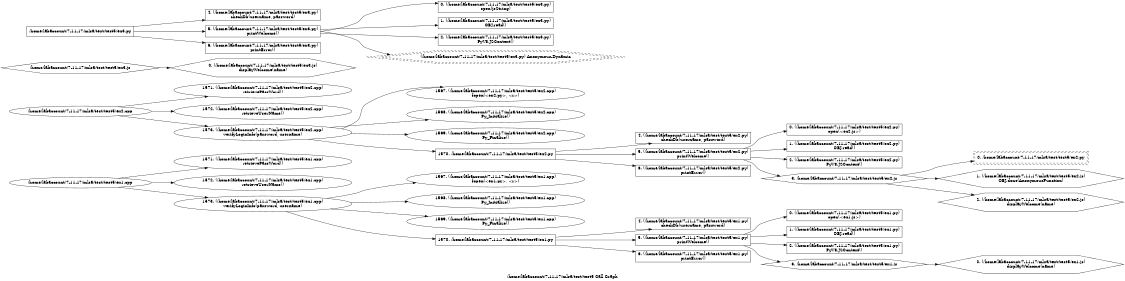 digraph "/home/labaccount/7-11-17/mlsa/test/test5 Call Graph" {
	graph [dpi=300
		rankdir=LR
		size="7.5, 10"
		label="/home/labaccount/7-11-17/mlsa/test/test5 Call Graph"
	];

	Node0x224912150 [shape=oval, label="/home/labaccount/7-11-17/mlsa/test/test5/ex1.cpp"];
	Node0x526244653 [shape=oval, label="/home/labaccount/7-11-17/mlsa/test/test5/ex2.cpp"];
	Node0x873552242 [shape=hexagon, label="/home/labaccount/7-11-17/mlsa/test/test5/ex3.js"];
	Node0x697867875 [shape=rectangle, label="/home/labaccount/7-11-17/mlsa/test/test5/ex3.py"];
	Node0x884993735 [shape=oval, label="1571. (/home/labaccount/7-11-17/mlsa/test/test5/ex1.cpp)\nretrievePassWord()"];
	Node0x224912150 -> Node0x884993735;
	Node0x553648905 [shape=oval, label="1572. (/home/labaccount/7-11-17/mlsa/test/test5/ex1.cpp)\nretrieveUserName()"];
	Node0x224912150 -> Node0x553648905;
	Node0x109939344 [shape=oval, label="1573. (/home/labaccount/7-11-17/mlsa/test/test5/ex1.cpp)\nverifyLoginInfo(password, username)"];
	Node0x224912150 -> Node0x109939344;
	Node0x788781445 [shape=oval, label="1571. (/home/labaccount/7-11-17/mlsa/test/test5/ex2.cpp)\nretrievePassWord()"];
	Node0x526244653 -> Node0x788781445;
	Node0x670821077 [shape=oval, label="1572. (/home/labaccount/7-11-17/mlsa/test/test5/ex2.cpp)\nretrieveUserName()"];
	Node0x526244653 -> Node0x670821077;
	Node0x634106839 [shape=oval, label="1573. (/home/labaccount/7-11-17/mlsa/test/test5/ex2.cpp)\nverifyLoginInfo(password, username)"];
	Node0x526244653 -> Node0x634106839;
	Node0x713858973 [shape=hexagon, label="0. (/home/labaccount/7-11-17/mlsa/test/test5/ex3.js)\ndisplayWelcome(name)"];
	Node0x873552242 -> Node0x713858973;
	Node0x282083354 [shape=rectangle, label="4. (/home/labaccount/7-11-17/mlsa/test/test5/ex3.py)\ncheckDb(username, password)"];
	Node0x697867875 -> Node0x282083354;
	Node0x222250251 [shape=rectangle, label="5. (/home/labaccount/7-11-17/mlsa/test/test5/ex3.py)\nprintWelcome()"];
	Node0x697867875 -> Node0x222250251;
	Node0x871478269 [shape=rectangle, label="6. (/home/labaccount/7-11-17/mlsa/test/test5/ex3.py)\nprintError()"];
	Node0x697867875 -> Node0x871478269;
	Node0x420725440 [shape=oval, label="1567. (/home/labaccount/7-11-17/mlsa/test/test5/ex1.cpp)\nfopen(<ex1.py>, <r>)"];
	Node0x109939344 -> Node0x420725440;
	Node0x467368828 [shape=oval, label="1568. (/home/labaccount/7-11-17/mlsa/test/test5/ex1.cpp)\nPy_Initialize()"];
	Node0x109939344 -> Node0x467368828;
	Node0x160624847 [shape=oval, label="1569. (/home/labaccount/7-11-17/mlsa/test/test5/ex1.cpp)\nPy_Finalize()"];
	Node0x109939344 -> Node0x160624847;
	Node0x909728478 [shape=rectangle, label="1570. /home/labaccount/7-11-17/mlsa/test/test5/ex1.py"];
	Node0x109939344 -> Node0x909728478;
	Node0x188832031 [shape=oval, label="1567. (/home/labaccount/7-11-17/mlsa/test/test5/ex2.cpp)\nfopen(<ex2.py>, <r>)"];
	Node0x634106839 -> Node0x188832031;
	Node0x368051124 [shape=oval, label="1568. (/home/labaccount/7-11-17/mlsa/test/test5/ex2.cpp)\nPy_Initialize()"];
	Node0x634106839 -> Node0x368051124;
	Node0x257667365 [shape=oval, label="1569. (/home/labaccount/7-11-17/mlsa/test/test5/ex2.cpp)\nPy_Finalize()"];
	Node0x634106839 -> Node0x257667365;
	Node0x266083307 [shape=rectangle, label="1570. /home/labaccount/7-11-17/mlsa/test/test5/ex2.py"];
	Node0x634106839 -> Node0x266083307;
	Node0x968874609 [shape=rectangle, label="0. (/home/labaccount/7-11-17/mlsa/test/test5/ex3.py)\nopen(jsString)"];
	Node0x222250251 -> Node0x968874609;
	Node0x171917373 [shape=rectangle, label="1. (/home/labaccount/7-11-17/mlsa/test/test5/ex3.py)\nOBJ.read()"];
	Node0x222250251 -> Node0x171917373;
	Node0x691684341 [shape=rectangle, label="2. (/home/labaccount/7-11-17/mlsa/test/test5/ex3.py)\nPyV8.JSContext()"];
	Node0x222250251 -> Node0x691684341;
	Node0x397201409 [shape=hexagon, style=dashed, peripheries=2, label="(/home/labaccount/7-11-17/mlsa/test/test5/ex3.py) Anonymous-Dynamic"];
	Node0x222250251 -> Node0x397201409;
	Node0x636906196 [shape=rectangle, label="4. (/home/labaccount/7-11-17/mlsa/test/test5/ex1.py)\ncheckDb(username, password)"];
	Node0x909728478 -> Node0x636906196;
	Node0x334654591 [shape=rectangle, label="5. (/home/labaccount/7-11-17/mlsa/test/test5/ex1.py)\nprintWelcome()"];
	Node0x909728478 -> Node0x334654591;
	Node0x468344724 [shape=rectangle, label="6. (/home/labaccount/7-11-17/mlsa/test/test5/ex1.py)\nprintError()"];
	Node0x909728478 -> Node0x468344724;
	Node0x564142636 [shape=rectangle, label="4. (/home/labaccount/7-11-17/mlsa/test/test5/ex2.py)\ncheckDb(username, password)"];
	Node0x266083307 -> Node0x564142636;
	Node0x691523034 [shape=rectangle, label="5. (/home/labaccount/7-11-17/mlsa/test/test5/ex2.py)\nprintWelcome()"];
	Node0x266083307 -> Node0x691523034;
	Node0x171441735 [shape=rectangle, label="6. (/home/labaccount/7-11-17/mlsa/test/test5/ex2.py)\nprintError()"];
	Node0x266083307 -> Node0x171441735;
	Node0x282741331 [shape=rectangle, label="0. (/home/labaccount/7-11-17/mlsa/test/test5/ex1.py)\nopen(<ex1.js>)"];
	Node0x334654591 -> Node0x282741331;
	Node0x552879432 [shape=rectangle, label="1. (/home/labaccount/7-11-17/mlsa/test/test5/ex1.py)\nOBJ.read()"];
	Node0x334654591 -> Node0x552879432;
	Node0x649563042 [shape=rectangle, label="2. (/home/labaccount/7-11-17/mlsa/test/test5/ex1.py)\nPyV8.JSContext()"];
	Node0x334654591 -> Node0x649563042;
	Node0x866961076 [shape=hexagon, label="3. /home/labaccount/7-11-17/mlsa/test/test5/ex1.js"];
	Node0x334654591 -> Node0x866961076;
	Node0x826196778 [shape=rectangle, label="0. (/home/labaccount/7-11-17/mlsa/test/test5/ex2.py)\nopen(<ex2.js>)"];
	Node0x691523034 -> Node0x826196778;
	Node0x705454596 [shape=rectangle, label="1. (/home/labaccount/7-11-17/mlsa/test/test5/ex2.py)\nOBJ.read()"];
	Node0x691523034 -> Node0x705454596;
	Node0x674981171 [shape=rectangle, label="2. (/home/labaccount/7-11-17/mlsa/test/test5/ex2.py)\nPyV8.JSContext()"];
	Node0x691523034 -> Node0x674981171;
	Node0x978379743 [shape=hexagon, label="3. /home/labaccount/7-11-17/mlsa/test/test5/ex2.js"];
	Node0x691523034 -> Node0x978379743;
	Node0x168842644 [shape=hexagon, label="0. (/home/labaccount/7-11-17/mlsa/test/test5/ex1.js)\ndisplayWelcome(name)"];
	Node0x866961076 -> Node0x168842644;
	Node0x132355920 [shape=rectangle, style=dashed, peripheries=2, label="0. /home/labaccount/7-11-17/mlsa/test/test5/ex2.py"];
	Node0x978379743 -> Node0x132355920;
	Node0x661568696 [shape=hexagon, label="1. (/home/labaccount/7-11-17/mlsa/test/test5/ex2.js)\nOBJ.done(AnonymousFunction)"];
	Node0x978379743 -> Node0x661568696;
	Node0x592827552 [shape=hexagon, label="2. (/home/labaccount/7-11-17/mlsa/test/test5/ex2.js)\ndisplayWelcome(name)"];
	Node0x978379743 -> Node0x592827552;
}